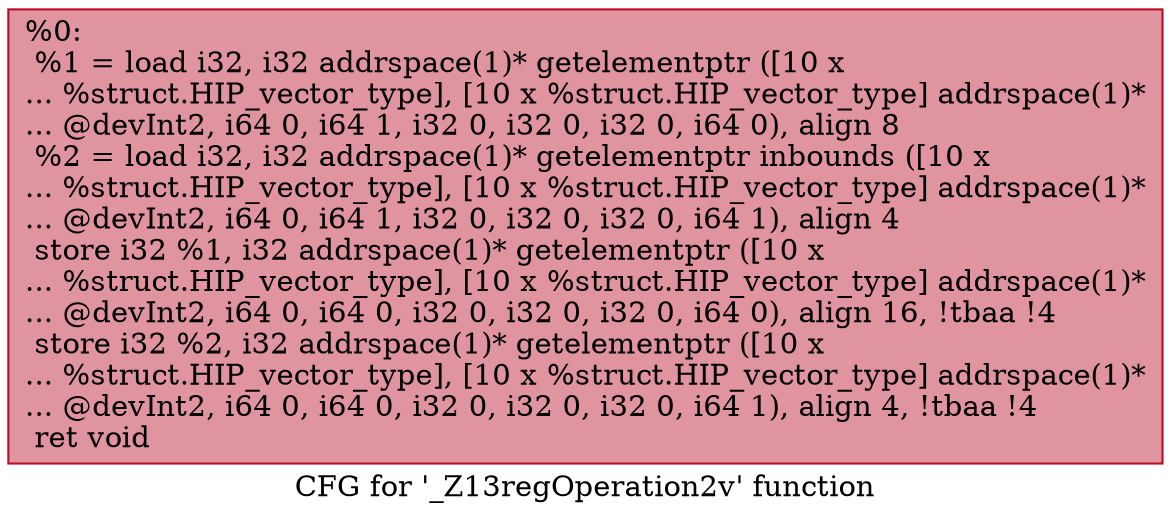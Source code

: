 digraph "CFG for '_Z13regOperation2v' function" {
	label="CFG for '_Z13regOperation2v' function";

	Node0x5d4ed80 [shape=record,color="#b70d28ff", style=filled, fillcolor="#b70d2870",label="{%0:\l  %1 = load i32, i32 addrspace(1)* getelementptr ([10 x\l... %struct.HIP_vector_type], [10 x %struct.HIP_vector_type] addrspace(1)*\l... @devInt2, i64 0, i64 1, i32 0, i32 0, i32 0, i64 0), align 8\l  %2 = load i32, i32 addrspace(1)* getelementptr inbounds ([10 x\l... %struct.HIP_vector_type], [10 x %struct.HIP_vector_type] addrspace(1)*\l... @devInt2, i64 0, i64 1, i32 0, i32 0, i32 0, i64 1), align 4\l  store i32 %1, i32 addrspace(1)* getelementptr ([10 x\l... %struct.HIP_vector_type], [10 x %struct.HIP_vector_type] addrspace(1)*\l... @devInt2, i64 0, i64 0, i32 0, i32 0, i32 0, i64 0), align 16, !tbaa !4\l  store i32 %2, i32 addrspace(1)* getelementptr ([10 x\l... %struct.HIP_vector_type], [10 x %struct.HIP_vector_type] addrspace(1)*\l... @devInt2, i64 0, i64 0, i32 0, i32 0, i32 0, i64 1), align 4, !tbaa !4\l  ret void\l}"];
}
